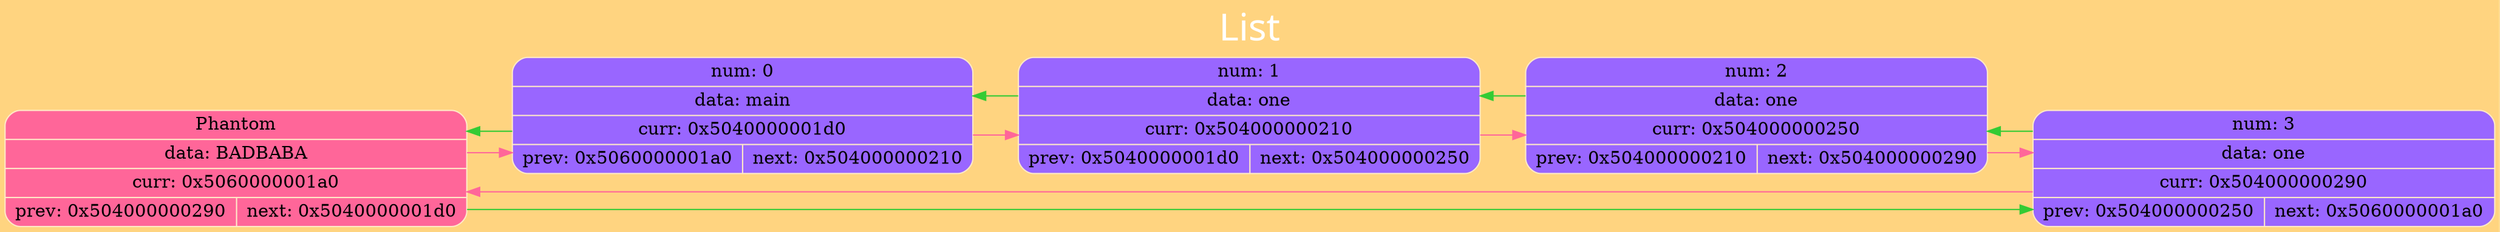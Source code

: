digraph G
{
label="List";
 labelloc="t";
 fontsize=30
 fontname="Verdana";
 fontcolor="#FFFFFF"

rankdir=LR; splines=ortho; size="200,300"; bgcolor="#ffd480";
{ node_0x5060000001a0 [shape = record; style="rounded, filled", fillcolor="#ff6699", color="#FFE9C7", label=" { Phantom } | { data: BADBABA } | { curr: 0x5060000001a0 } | { { prev: 0x504000000290 } | { next: 0x5040000001d0 } }  "] 
}
node_0x5040000001d0 [shape = record; style="rounded, filled", fillcolor="#9966FF", color="#FFE9C7", label=" { num: 0 } | { data: main } | { curr: 0x5040000001d0 } | { { prev: 0x5060000001a0 } | { next: 0x504000000210 } }  "] 
node_0x504000000210 [shape = record; style="rounded, filled", fillcolor="#9966FF", color="#FFE9C7", label=" { num: 1 } | { data: one } | { curr: 0x504000000210 } | { { prev: 0x5040000001d0 } | { next: 0x504000000250 } }  "] 
node_0x504000000250 [shape = record; style="rounded, filled", fillcolor="#9966FF", color="#FFE9C7", label=" { num: 2 } | { data: one } | { curr: 0x504000000250 } | { { prev: 0x504000000210 } | { next: 0x504000000290 } }  "] 
node_0x504000000290 [shape = record; style="rounded, filled", fillcolor="#9966FF", color="#FFE9C7", label=" { num: 3 } | { data: one } | { curr: 0x504000000290 } | { { prev: 0x504000000250 } | { next: 0x5060000001a0 } }  "] 

node_0x5060000001a0 -> node_0x5040000001d0 [color ="#ff6699"];
node_0x5060000001a0 -> node_0x504000000290 [color ="#34cb34"];
node_0x5040000001d0 -> node_0x504000000210 [color ="#ff6699"];
node_0x5040000001d0 -> node_0x5060000001a0 [color ="#34cb34"];
node_0x504000000210 -> node_0x504000000250 [color ="#ff6699"];
node_0x504000000210 -> node_0x5040000001d0 [color ="#34cb34"];
node_0x504000000250 -> node_0x504000000290 [color ="#ff6699"];
node_0x504000000250 -> node_0x504000000210 [color ="#34cb34"];
node_0x504000000290 -> node_0x5060000001a0 [color ="#ff6699"];
node_0x504000000290 -> node_0x504000000250 [color ="#34cb34"];

}
